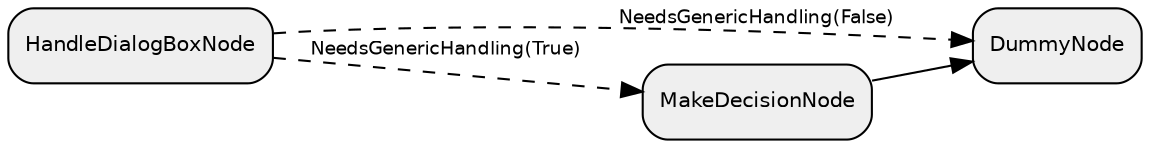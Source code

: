 digraph "subflow_HUZQmXyC3O2UpxJ2NxeOm" {
  rankdir=LR;
  compound=true;
  node [shape=box, style="rounded,filled", fillcolor="#EFEFEF", fontname="Helvetica", fontsize=10];
  edge [fontname="Helvetica", fontsize=9];
  RddJRx3QZSeONtKS7ERiY [label="DummyNode"];
  EL3ULY5LaLC3hRYoqE0xB [label="MakeDecisionNode"];
  lt4vEhjDIunm5isFGryiQ [label="HandleDialogBoxNode"];
  lt4vEhjDIunm5isFGryiQ -> EL3ULY5LaLC3hRYoqE0xB [style="dashed", label="NeedsGenericHandling(True)"];
  lt4vEhjDIunm5isFGryiQ -> RddJRx3QZSeONtKS7ERiY [style="dashed", label="NeedsGenericHandling(False)"];
  EL3ULY5LaLC3hRYoqE0xB -> RddJRx3QZSeONtKS7ERiY [style="solid"];
}
